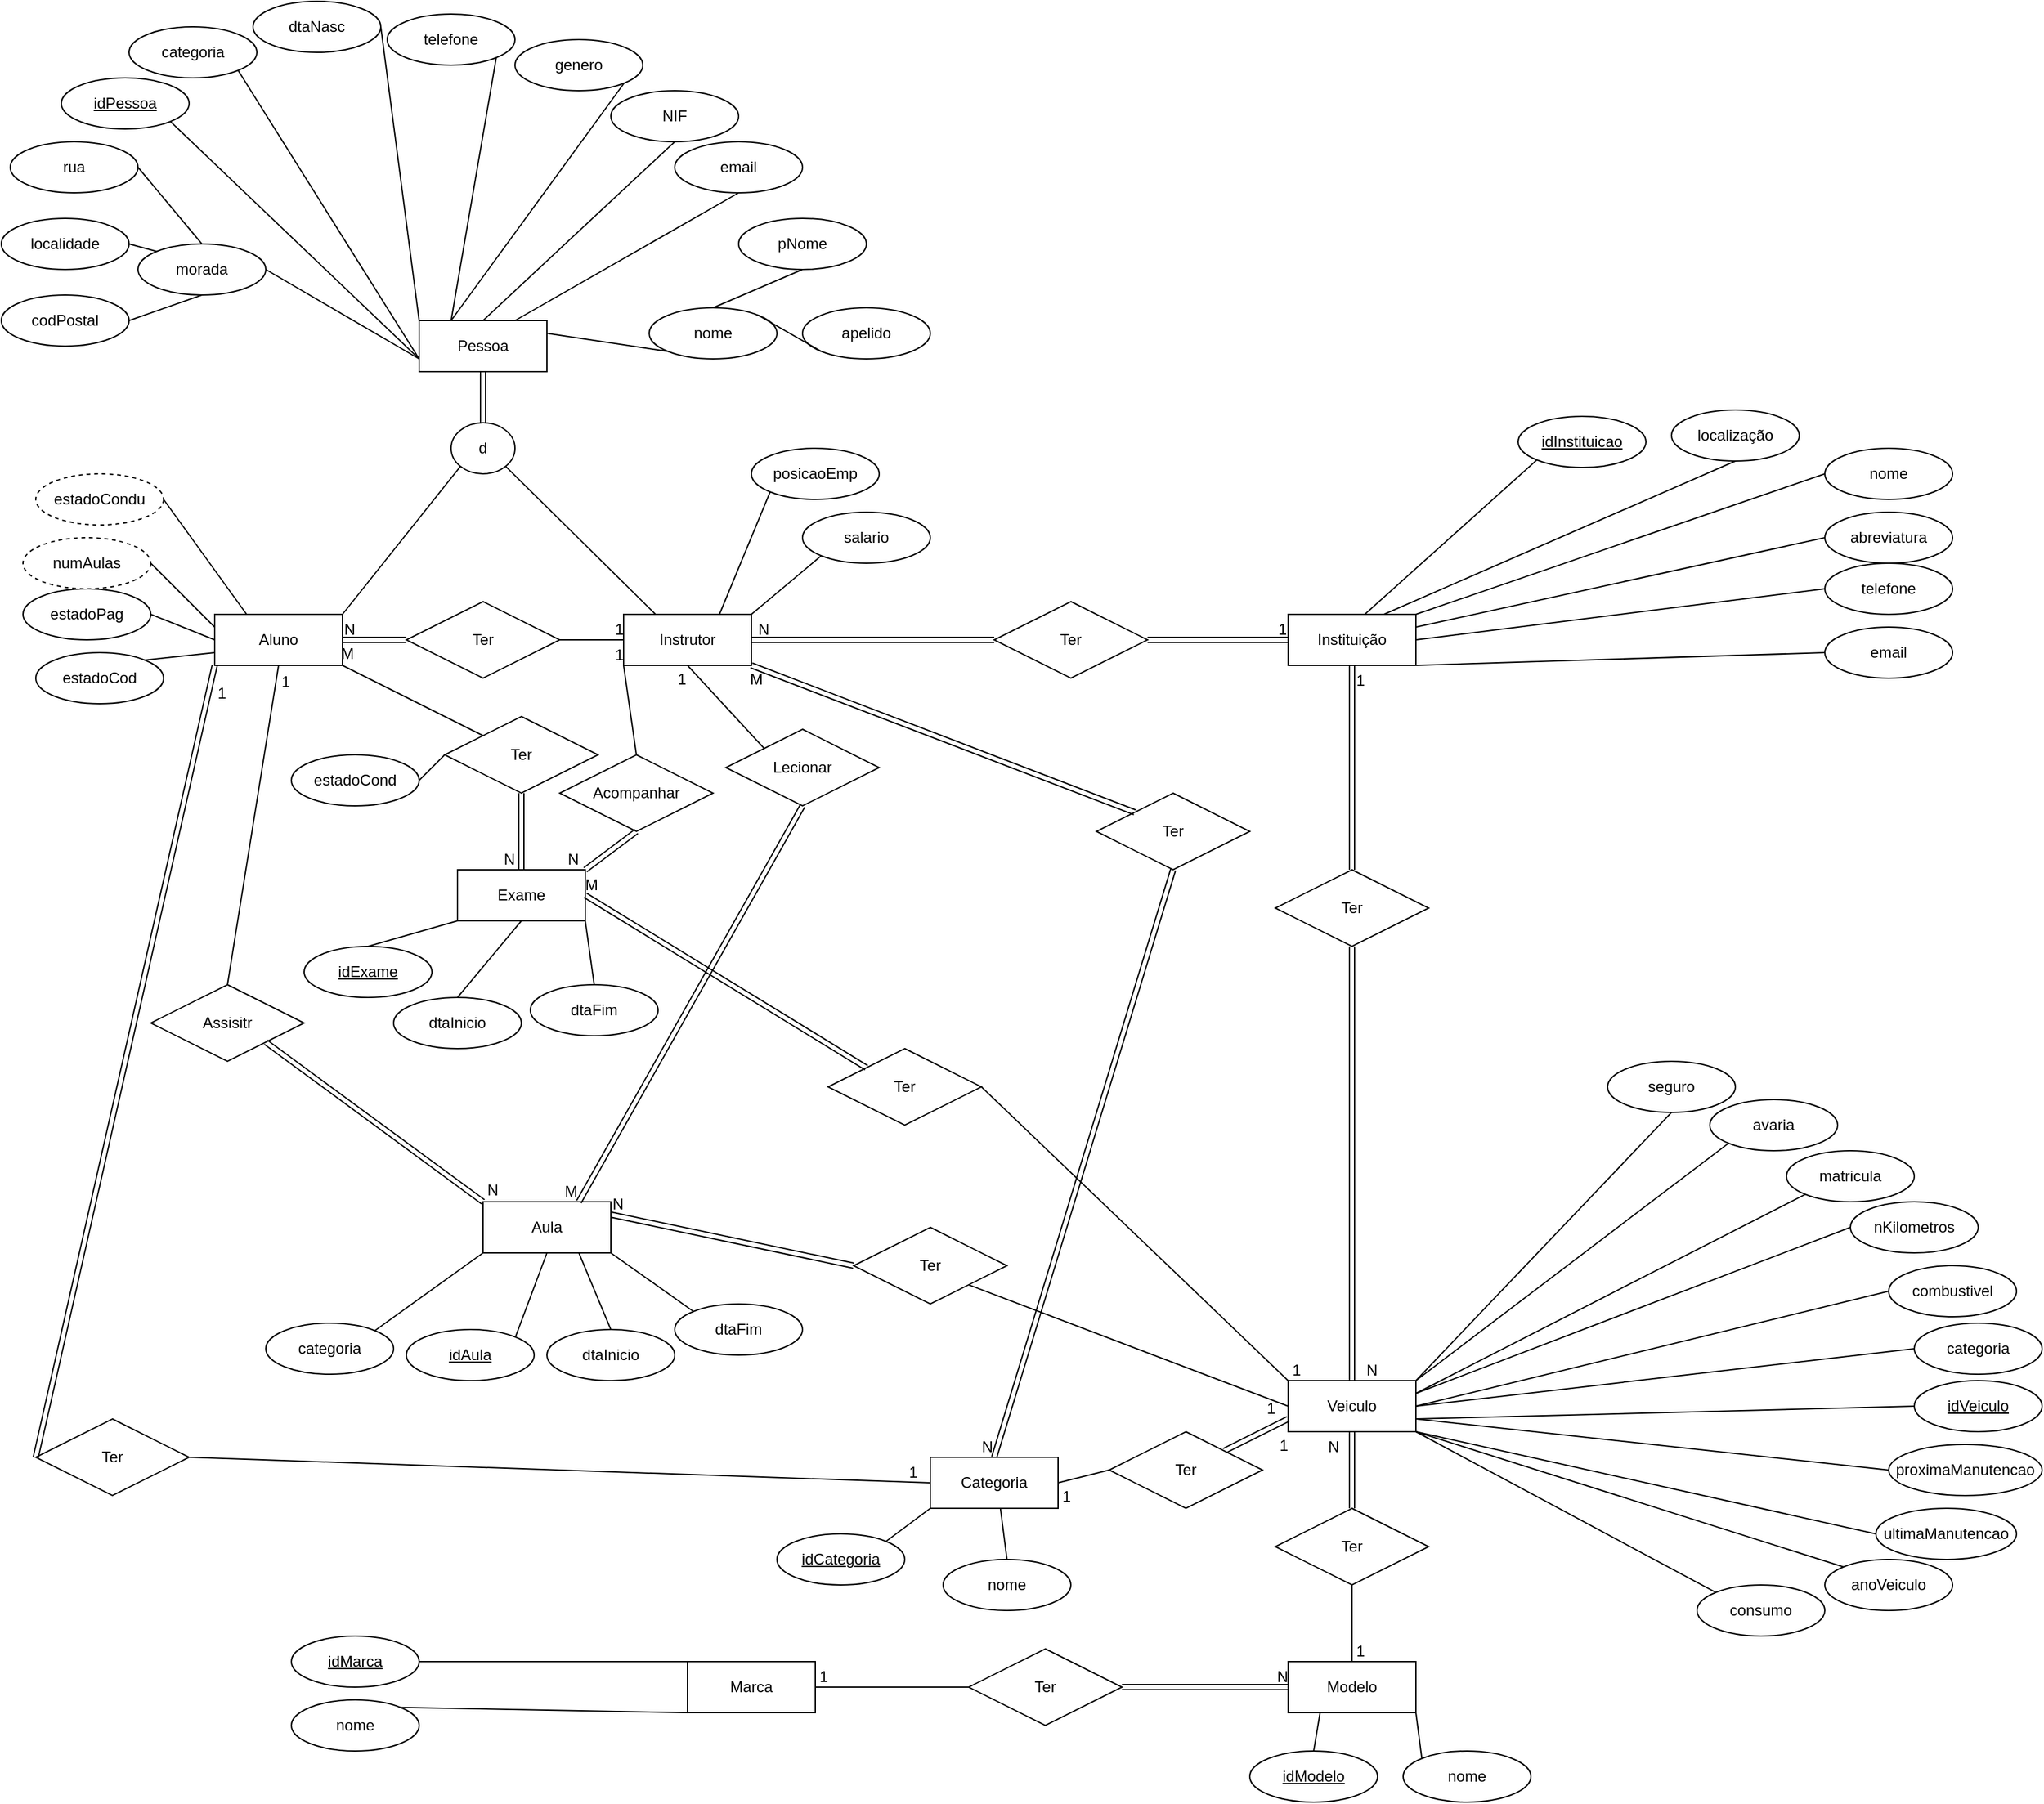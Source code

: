 <mxfile version="19.0.2" type="device"><diagram id="oG9f0wrcc2t09360XT1p" name="Page-1"><mxGraphModel dx="2540" dy="2227" grid="1" gridSize="10" guides="1" tooltips="1" connect="1" arrows="1" fold="1" page="1" pageScale="1" pageWidth="827" pageHeight="1169" math="0" shadow="0"><root><mxCell id="0"/><mxCell id="1" parent="0"/><mxCell id="OIHB3nReKGHlLbzZ26ei-52" value="Aluno" style="whiteSpace=wrap;html=1;align=center;" parent="1" vertex="1"><mxGeometry x="-660" y="-10" width="100" height="40" as="geometry"/></mxCell><mxCell id="OIHB3nReKGHlLbzZ26ei-53" value="Instrutor" style="whiteSpace=wrap;html=1;align=center;" parent="1" vertex="1"><mxGeometry x="-340" y="-10" width="100" height="40" as="geometry"/></mxCell><mxCell id="OIHB3nReKGHlLbzZ26ei-54" value="Veiculo" style="whiteSpace=wrap;html=1;align=center;" parent="1" vertex="1"><mxGeometry x="180" y="590" width="100" height="40" as="geometry"/></mxCell><mxCell id="OIHB3nReKGHlLbzZ26ei-55" value="Instituição" style="whiteSpace=wrap;html=1;align=center;" parent="1" vertex="1"><mxGeometry x="180" y="-10" width="100" height="40" as="geometry"/></mxCell><mxCell id="nVEc0YeVtmowKKztT14y-18" value="estadoCod" style="ellipse;whiteSpace=wrap;html=1;align=center;" parent="1" vertex="1"><mxGeometry x="-800" y="20" width="100" height="40" as="geometry"/></mxCell><mxCell id="nVEc0YeVtmowKKztT14y-19" value="estadoPag" style="ellipse;whiteSpace=wrap;html=1;align=center;" parent="1" vertex="1"><mxGeometry x="-810" y="-30.0" width="100" height="40" as="geometry"/></mxCell><mxCell id="nVEc0YeVtmowKKztT14y-21" value="numAulas" style="ellipse;whiteSpace=wrap;html=1;align=center;dashed=1;" parent="1" vertex="1"><mxGeometry x="-810" y="-70" width="100" height="40" as="geometry"/></mxCell><mxCell id="nVEc0YeVtmowKKztT14y-36" value="" style="endArrow=none;html=1;rounded=0;exitX=1;exitY=0.5;exitDx=0;exitDy=0;entryX=0;entryY=0.25;entryDx=0;entryDy=0;" parent="1" source="nVEc0YeVtmowKKztT14y-21" target="OIHB3nReKGHlLbzZ26ei-52" edge="1"><mxGeometry relative="1" as="geometry"><mxPoint x="-460" y="420" as="sourcePoint"/><mxPoint x="-300" y="420" as="targetPoint"/></mxGeometry></mxCell><mxCell id="nVEc0YeVtmowKKztT14y-37" value="" style="endArrow=none;html=1;rounded=0;entryX=0;entryY=0.5;entryDx=0;entryDy=0;exitX=1;exitY=0.5;exitDx=0;exitDy=0;" parent="1" source="nVEc0YeVtmowKKztT14y-19" target="OIHB3nReKGHlLbzZ26ei-52" edge="1"><mxGeometry relative="1" as="geometry"><mxPoint x="-700" y="10" as="sourcePoint"/><mxPoint x="-270" y="390" as="targetPoint"/></mxGeometry></mxCell><mxCell id="nVEc0YeVtmowKKztT14y-42" value="" style="endArrow=none;html=1;rounded=0;exitX=0;exitY=0.75;exitDx=0;exitDy=0;entryX=1;entryY=0;entryDx=0;entryDy=0;" parent="1" source="OIHB3nReKGHlLbzZ26ei-52" target="nVEc0YeVtmowKKztT14y-18" edge="1"><mxGeometry relative="1" as="geometry"><mxPoint x="-380" y="350" as="sourcePoint"/><mxPoint x="-340.0" y="380" as="targetPoint"/></mxGeometry></mxCell><mxCell id="nVEc0YeVtmowKKztT14y-79" value="salario" style="ellipse;whiteSpace=wrap;html=1;align=center;" parent="1" vertex="1"><mxGeometry x="-200" y="-90" width="100" height="40" as="geometry"/></mxCell><mxCell id="nVEc0YeVtmowKKztT14y-80" value="posicaoEmp" style="ellipse;whiteSpace=wrap;html=1;align=center;" parent="1" vertex="1"><mxGeometry x="-240" y="-140" width="100" height="40" as="geometry"/></mxCell><mxCell id="nVEc0YeVtmowKKztT14y-89" value="" style="endArrow=none;html=1;rounded=0;exitX=0.75;exitY=0;exitDx=0;exitDy=0;entryX=0;entryY=1;entryDx=0;entryDy=0;" parent="1" source="OIHB3nReKGHlLbzZ26ei-53" target="nVEc0YeVtmowKKztT14y-80" edge="1"><mxGeometry relative="1" as="geometry"><mxPoint x="-80" y="109.18" as="sourcePoint"/><mxPoint x="220" y="139.18" as="targetPoint"/></mxGeometry></mxCell><mxCell id="nVEc0YeVtmowKKztT14y-90" value="" style="endArrow=none;html=1;rounded=0;exitX=1;exitY=0;exitDx=0;exitDy=0;entryX=0;entryY=1;entryDx=0;entryDy=0;" parent="1" source="OIHB3nReKGHlLbzZ26ei-53" target="nVEc0YeVtmowKKztT14y-79" edge="1"><mxGeometry relative="1" as="geometry"><mxPoint x="-80" y="129.18" as="sourcePoint"/><mxPoint x="230" y="149.18" as="targetPoint"/></mxGeometry></mxCell><mxCell id="nVEc0YeVtmowKKztT14y-96" value="matricula" style="ellipse;whiteSpace=wrap;html=1;align=center;" parent="1" vertex="1"><mxGeometry x="570" y="410" width="100" height="40" as="geometry"/></mxCell><mxCell id="nVEc0YeVtmowKKztT14y-99" value="nKilometros" style="ellipse;whiteSpace=wrap;html=1;align=center;" parent="1" vertex="1"><mxGeometry x="620" y="450" width="100" height="40" as="geometry"/></mxCell><mxCell id="nVEc0YeVtmowKKztT14y-100" value="combustivel" style="ellipse;whiteSpace=wrap;html=1;align=center;" parent="1" vertex="1"><mxGeometry x="650" y="500" width="100" height="40" as="geometry"/></mxCell><mxCell id="nVEc0YeVtmowKKztT14y-102" value="consumo" style="ellipse;whiteSpace=wrap;html=1;align=center;" parent="1" vertex="1"><mxGeometry x="500" y="750" width="100" height="40" as="geometry"/></mxCell><mxCell id="nVEc0YeVtmowKKztT14y-103" value="anoVeiculo" style="ellipse;whiteSpace=wrap;html=1;align=center;" parent="1" vertex="1"><mxGeometry x="600" y="730" width="100" height="40" as="geometry"/></mxCell><mxCell id="nVEc0YeVtmowKKztT14y-104" value="ultimaManutencao" style="ellipse;whiteSpace=wrap;html=1;align=center;" parent="1" vertex="1"><mxGeometry x="640" y="690" width="110" height="40" as="geometry"/></mxCell><mxCell id="nVEc0YeVtmowKKztT14y-105" value="proximaManutencao" style="ellipse;whiteSpace=wrap;html=1;align=center;" parent="1" vertex="1"><mxGeometry x="650" y="640" width="120" height="40" as="geometry"/></mxCell><mxCell id="nVEc0YeVtmowKKztT14y-106" value="avaria" style="ellipse;whiteSpace=wrap;html=1;align=center;" parent="1" vertex="1"><mxGeometry x="510" y="370" width="100" height="40" as="geometry"/></mxCell><mxCell id="nVEc0YeVtmowKKztT14y-108" value="seguro" style="ellipse;whiteSpace=wrap;html=1;align=center;" parent="1" vertex="1"><mxGeometry x="430" y="340" width="100" height="40" as="geometry"/></mxCell><mxCell id="nVEc0YeVtmowKKztT14y-109" value="categoria" style="ellipse;whiteSpace=wrap;html=1;align=center;" parent="1" vertex="1"><mxGeometry x="670" y="545" width="100" height="40" as="geometry"/></mxCell><mxCell id="nVEc0YeVtmowKKztT14y-111" value="idVeiculo" style="ellipse;whiteSpace=wrap;html=1;align=center;fontStyle=4;" parent="1" vertex="1"><mxGeometry x="670" y="590" width="100" height="40" as="geometry"/></mxCell><mxCell id="nVEc0YeVtmowKKztT14y-112" value="Aula" style="whiteSpace=wrap;html=1;align=center;" parent="1" vertex="1"><mxGeometry x="-450" y="450" width="100" height="40" as="geometry"/></mxCell><mxCell id="nVEc0YeVtmowKKztT14y-123" value="categoria" style="ellipse;whiteSpace=wrap;html=1;align=center;" parent="1" vertex="1"><mxGeometry x="-620" y="545" width="100" height="40" as="geometry"/></mxCell><mxCell id="ro6aVAbCuO4wN7WTRVgj-16" value="" style="endArrow=none;html=1;rounded=0;exitX=0;exitY=1;exitDx=0;exitDy=0;entryX=1;entryY=0;entryDx=0;entryDy=0;" parent="1" source="nVEc0YeVtmowKKztT14y-112" target="nVEc0YeVtmowKKztT14y-123" edge="1"><mxGeometry relative="1" as="geometry"><mxPoint x="-435" y="240" as="sourcePoint"/><mxPoint x="-275" y="240" as="targetPoint"/></mxGeometry></mxCell><mxCell id="ro6aVAbCuO4wN7WTRVgj-23" value="Lecionar" style="shape=rhombus;perimeter=rhombusPerimeter;whiteSpace=wrap;html=1;align=center;" parent="1" vertex="1"><mxGeometry x="-260" y="80" width="120" height="60" as="geometry"/></mxCell><mxCell id="ro6aVAbCuO4wN7WTRVgj-30" value="localização" style="ellipse;whiteSpace=wrap;html=1;align=center;" parent="1" vertex="1"><mxGeometry x="480" y="-170" width="100" height="40" as="geometry"/></mxCell><mxCell id="ro6aVAbCuO4wN7WTRVgj-31" value="nome" style="ellipse;whiteSpace=wrap;html=1;align=center;" parent="1" vertex="1"><mxGeometry x="600" y="-140" width="100" height="40" as="geometry"/></mxCell><mxCell id="ro6aVAbCuO4wN7WTRVgj-32" value="abreviatura" style="ellipse;whiteSpace=wrap;html=1;align=center;" parent="1" vertex="1"><mxGeometry x="600" y="-90" width="100" height="40" as="geometry"/></mxCell><mxCell id="ro6aVAbCuO4wN7WTRVgj-33" value="telefone" style="ellipse;whiteSpace=wrap;html=1;align=center;" parent="1" vertex="1"><mxGeometry x="600" y="-50" width="100" height="40" as="geometry"/></mxCell><mxCell id="ro6aVAbCuO4wN7WTRVgj-34" value="email" style="ellipse;whiteSpace=wrap;html=1;align=center;" parent="1" vertex="1"><mxGeometry x="600" width="100" height="40" as="geometry"/></mxCell><mxCell id="ro6aVAbCuO4wN7WTRVgj-35" value="" style="endArrow=none;html=1;rounded=0;entryX=0.5;entryY=1;entryDx=0;entryDy=0;exitX=0.75;exitY=0;exitDx=0;exitDy=0;" parent="1" source="OIHB3nReKGHlLbzZ26ei-55" target="ro6aVAbCuO4wN7WTRVgj-30" edge="1"><mxGeometry relative="1" as="geometry"><mxPoint x="280" y="570" as="sourcePoint"/><mxPoint x="440" y="570" as="targetPoint"/></mxGeometry></mxCell><mxCell id="ro6aVAbCuO4wN7WTRVgj-36" value="" style="endArrow=none;html=1;rounded=0;entryX=0;entryY=0.5;entryDx=0;entryDy=0;exitX=1;exitY=0;exitDx=0;exitDy=0;" parent="1" source="OIHB3nReKGHlLbzZ26ei-55" target="ro6aVAbCuO4wN7WTRVgj-31" edge="1"><mxGeometry relative="1" as="geometry"><mxPoint x="570" y="580" as="sourcePoint"/><mxPoint x="530" y="530" as="targetPoint"/></mxGeometry></mxCell><mxCell id="ro6aVAbCuO4wN7WTRVgj-37" value="" style="endArrow=none;html=1;rounded=0;entryX=0;entryY=0.5;entryDx=0;entryDy=0;exitX=1;exitY=0.25;exitDx=0;exitDy=0;" parent="1" source="OIHB3nReKGHlLbzZ26ei-55" target="ro6aVAbCuO4wN7WTRVgj-32" edge="1"><mxGeometry relative="1" as="geometry"><mxPoint x="530" y="590" as="sourcePoint"/><mxPoint x="600" y="540" as="targetPoint"/></mxGeometry></mxCell><mxCell id="ro6aVAbCuO4wN7WTRVgj-38" value="" style="endArrow=none;html=1;rounded=0;entryX=0;entryY=0.5;entryDx=0;entryDy=0;exitX=1;exitY=0.5;exitDx=0;exitDy=0;" parent="1" source="OIHB3nReKGHlLbzZ26ei-55" target="ro6aVAbCuO4wN7WTRVgj-33" edge="1"><mxGeometry relative="1" as="geometry"><mxPoint x="530" y="600" as="sourcePoint"/><mxPoint x="600" y="590" as="targetPoint"/></mxGeometry></mxCell><mxCell id="ro6aVAbCuO4wN7WTRVgj-39" value="" style="endArrow=none;html=1;rounded=0;entryX=0;entryY=0.5;entryDx=0;entryDy=0;exitX=1;exitY=1;exitDx=0;exitDy=0;" parent="1" source="OIHB3nReKGHlLbzZ26ei-55" target="ro6aVAbCuO4wN7WTRVgj-34" edge="1"><mxGeometry relative="1" as="geometry"><mxPoint x="530" y="610" as="sourcePoint"/><mxPoint x="600" y="630" as="targetPoint"/></mxGeometry></mxCell><mxCell id="ro6aVAbCuO4wN7WTRVgj-43" value="Ter" style="shape=rhombus;perimeter=rhombusPerimeter;whiteSpace=wrap;html=1;align=center;" parent="1" vertex="1"><mxGeometry x="-50" y="-20" width="120" height="60" as="geometry"/></mxCell><mxCell id="ro6aVAbCuO4wN7WTRVgj-50" value="Ter" style="shape=rhombus;perimeter=rhombusPerimeter;whiteSpace=wrap;html=1;align=center;" parent="1" vertex="1"><mxGeometry x="170" y="190" width="120" height="60" as="geometry"/></mxCell><mxCell id="ro6aVAbCuO4wN7WTRVgj-62" value="Exame" style="whiteSpace=wrap;html=1;align=center;" parent="1" vertex="1"><mxGeometry x="-470" y="190.0" width="100" height="40" as="geometry"/></mxCell><mxCell id="ro6aVAbCuO4wN7WTRVgj-64" value="idAula" style="ellipse;whiteSpace=wrap;html=1;align=center;fontStyle=4;" parent="1" vertex="1"><mxGeometry x="-510" y="550" width="100" height="40" as="geometry"/></mxCell><mxCell id="ro6aVAbCuO4wN7WTRVgj-65" value="" style="endArrow=none;html=1;rounded=0;entryX=1;entryY=0;entryDx=0;entryDy=0;exitX=0.5;exitY=1;exitDx=0;exitDy=0;" parent="1" source="nVEc0YeVtmowKKztT14y-112" target="ro6aVAbCuO4wN7WTRVgj-64" edge="1"><mxGeometry relative="1" as="geometry"><mxPoint x="-395" y="320" as="sourcePoint"/><mxPoint x="-235" y="320" as="targetPoint"/></mxGeometry></mxCell><mxCell id="ro6aVAbCuO4wN7WTRVgj-67" value="dtaInicio" style="ellipse;whiteSpace=wrap;html=1;align=center;" parent="1" vertex="1"><mxGeometry x="-400" y="550" width="100" height="40" as="geometry"/></mxCell><mxCell id="ro6aVAbCuO4wN7WTRVgj-68" value="dtaFim" style="ellipse;whiteSpace=wrap;html=1;align=center;" parent="1" vertex="1"><mxGeometry x="-300" y="530" width="100" height="40" as="geometry"/></mxCell><mxCell id="ro6aVAbCuO4wN7WTRVgj-70" value="" style="endArrow=none;html=1;rounded=0;entryX=0.5;entryY=0;entryDx=0;entryDy=0;exitX=0.75;exitY=1;exitDx=0;exitDy=0;" parent="1" source="nVEc0YeVtmowKKztT14y-112" target="ro6aVAbCuO4wN7WTRVgj-67" edge="1"><mxGeometry relative="1" as="geometry"><mxPoint x="-405" y="380" as="sourcePoint"/><mxPoint x="-245" y="380" as="targetPoint"/></mxGeometry></mxCell><mxCell id="ro6aVAbCuO4wN7WTRVgj-71" value="" style="endArrow=none;html=1;rounded=0;entryX=0;entryY=0;entryDx=0;entryDy=0;exitX=1;exitY=1;exitDx=0;exitDy=0;" parent="1" source="nVEc0YeVtmowKKztT14y-112" target="ro6aVAbCuO4wN7WTRVgj-68" edge="1"><mxGeometry relative="1" as="geometry"><mxPoint x="-465" y="380" as="sourcePoint"/><mxPoint x="-305" y="380" as="targetPoint"/></mxGeometry></mxCell><mxCell id="ro6aVAbCuO4wN7WTRVgj-72" value="dtaInicio" style="ellipse;whiteSpace=wrap;html=1;align=center;" parent="1" vertex="1"><mxGeometry x="-520" y="290.0" width="100" height="40" as="geometry"/></mxCell><mxCell id="ro6aVAbCuO4wN7WTRVgj-73" value="dtaFim" style="ellipse;whiteSpace=wrap;html=1;align=center;" parent="1" vertex="1"><mxGeometry x="-413" y="280.0" width="100" height="40" as="geometry"/></mxCell><mxCell id="ro6aVAbCuO4wN7WTRVgj-82" value="Ter" style="shape=rhombus;perimeter=rhombusPerimeter;whiteSpace=wrap;html=1;align=center;" parent="1" vertex="1"><mxGeometry x="-480" y="70" width="120" height="60" as="geometry"/></mxCell><mxCell id="ro6aVAbCuO4wN7WTRVgj-91" value="idExame" style="ellipse;whiteSpace=wrap;html=1;align=center;fontStyle=4;" parent="1" vertex="1"><mxGeometry x="-590" y="250" width="100" height="40" as="geometry"/></mxCell><mxCell id="67WGIg1vxly1ae_sOLAU-4" value="idInstituicao" style="ellipse;whiteSpace=wrap;html=1;align=center;fontStyle=4" parent="1" vertex="1"><mxGeometry x="360" y="-165" width="100" height="40" as="geometry"/></mxCell><mxCell id="67WGIg1vxly1ae_sOLAU-5" value="" style="endArrow=none;html=1;rounded=0;entryX=0;entryY=1;entryDx=0;entryDy=0;exitX=0.6;exitY=0;exitDx=0;exitDy=0;exitPerimeter=0;" parent="1" source="OIHB3nReKGHlLbzZ26ei-55" target="67WGIg1vxly1ae_sOLAU-4" edge="1"><mxGeometry relative="1" as="geometry"><mxPoint x="305" y="690" as="sourcePoint"/><mxPoint x="530" y="590" as="targetPoint"/></mxGeometry></mxCell><mxCell id="67WGIg1vxly1ae_sOLAU-14" value="Assisitr" style="shape=rhombus;perimeter=rhombusPerimeter;whiteSpace=wrap;html=1;align=center;" parent="1" vertex="1"><mxGeometry x="-710" y="280" width="120" height="60" as="geometry"/></mxCell><mxCell id="67WGIg1vxly1ae_sOLAU-20" value="estadoCondu" style="ellipse;whiteSpace=wrap;html=1;align=center;dashed=1;" parent="1" vertex="1"><mxGeometry x="-800" y="-120" width="100" height="40" as="geometry"/></mxCell><mxCell id="67WGIg1vxly1ae_sOLAU-21" value="" style="endArrow=none;html=1;rounded=0;exitX=1;exitY=0.5;exitDx=0;exitDy=0;entryX=0.25;entryY=0;entryDx=0;entryDy=0;" parent="1" source="67WGIg1vxly1ae_sOLAU-20" target="OIHB3nReKGHlLbzZ26ei-52" edge="1"><mxGeometry relative="1" as="geometry"><mxPoint x="-714.645" y="408.358" as="sourcePoint"/><mxPoint x="-430" y="340" as="targetPoint"/></mxGeometry></mxCell><mxCell id="67WGIg1vxly1ae_sOLAU-23" value="estadoCond" style="ellipse;whiteSpace=wrap;html=1;align=center;" parent="1" vertex="1"><mxGeometry x="-600" y="100" width="100" height="40" as="geometry"/></mxCell><mxCell id="67WGIg1vxly1ae_sOLAU-24" value="Pessoa" style="whiteSpace=wrap;html=1;align=center;" parent="1" vertex="1"><mxGeometry x="-500" y="-240" width="100" height="40" as="geometry"/></mxCell><mxCell id="67WGIg1vxly1ae_sOLAU-25" value="nome" style="ellipse;whiteSpace=wrap;html=1;align=center;" parent="1" vertex="1"><mxGeometry x="-320" y="-250" width="100" height="40" as="geometry"/></mxCell><mxCell id="67WGIg1vxly1ae_sOLAU-26" value="pNome" style="ellipse;whiteSpace=wrap;html=1;align=center;" parent="1" vertex="1"><mxGeometry x="-250" y="-320" width="100" height="40" as="geometry"/></mxCell><mxCell id="67WGIg1vxly1ae_sOLAU-27" value="apelido" style="ellipse;whiteSpace=wrap;html=1;align=center;" parent="1" vertex="1"><mxGeometry x="-200" y="-250" width="100" height="40" as="geometry"/></mxCell><mxCell id="67WGIg1vxly1ae_sOLAU-28" value="email" style="ellipse;whiteSpace=wrap;html=1;align=center;" parent="1" vertex="1"><mxGeometry x="-300" y="-380" width="100" height="40" as="geometry"/></mxCell><mxCell id="67WGIg1vxly1ae_sOLAU-29" value="NIF" style="ellipse;whiteSpace=wrap;html=1;align=center;" parent="1" vertex="1"><mxGeometry x="-350" y="-420" width="100" height="40" as="geometry"/></mxCell><mxCell id="67WGIg1vxly1ae_sOLAU-30" value="genero" style="ellipse;whiteSpace=wrap;html=1;align=center;" parent="1" vertex="1"><mxGeometry x="-425" y="-460" width="100" height="40" as="geometry"/></mxCell><mxCell id="67WGIg1vxly1ae_sOLAU-31" value="telefone" style="ellipse;whiteSpace=wrap;html=1;align=center;" parent="1" vertex="1"><mxGeometry x="-525" y="-480" width="100" height="40" as="geometry"/></mxCell><mxCell id="67WGIg1vxly1ae_sOLAU-32" value="dtaNasc" style="ellipse;whiteSpace=wrap;html=1;align=center;" parent="1" vertex="1"><mxGeometry x="-630" y="-490" width="100" height="40" as="geometry"/></mxCell><mxCell id="67WGIg1vxly1ae_sOLAU-33" value="categoria" style="ellipse;whiteSpace=wrap;html=1;align=center;" parent="1" vertex="1"><mxGeometry x="-727" y="-470" width="100" height="40" as="geometry"/></mxCell><mxCell id="67WGIg1vxly1ae_sOLAU-34" value="" style="endArrow=none;html=1;rounded=0;exitX=0.5;exitY=1;exitDx=0;exitDy=0;entryX=0.75;entryY=0;entryDx=0;entryDy=0;" parent="1" source="67WGIg1vxly1ae_sOLAU-28" target="67WGIg1vxly1ae_sOLAU-24" edge="1"><mxGeometry relative="1" as="geometry"><mxPoint x="-480" y="-110" as="sourcePoint"/><mxPoint x="-320" y="-110" as="targetPoint"/></mxGeometry></mxCell><mxCell id="67WGIg1vxly1ae_sOLAU-35" value="" style="endArrow=none;html=1;rounded=0;exitX=0;exitY=1;exitDx=0;exitDy=0;entryX=1;entryY=0.25;entryDx=0;entryDy=0;" parent="1" source="67WGIg1vxly1ae_sOLAU-25" target="67WGIg1vxly1ae_sOLAU-24" edge="1"><mxGeometry relative="1" as="geometry"><mxPoint x="-480" y="-300" as="sourcePoint"/><mxPoint x="-505" y="-220" as="targetPoint"/></mxGeometry></mxCell><mxCell id="67WGIg1vxly1ae_sOLAU-36" value="" style="endArrow=none;html=1;rounded=0;exitX=0.5;exitY=1;exitDx=0;exitDy=0;entryX=0.5;entryY=0;entryDx=0;entryDy=0;" parent="1" source="67WGIg1vxly1ae_sOLAU-26" target="67WGIg1vxly1ae_sOLAU-25" edge="1"><mxGeometry relative="1" as="geometry"><mxPoint x="-410" y="-245" as="sourcePoint"/><mxPoint x="-435" y="-165" as="targetPoint"/></mxGeometry></mxCell><mxCell id="67WGIg1vxly1ae_sOLAU-37" value="" style="endArrow=none;html=1;rounded=0;exitX=0;exitY=1;exitDx=0;exitDy=0;entryX=1;entryY=0;entryDx=0;entryDy=0;" parent="1" source="67WGIg1vxly1ae_sOLAU-27" target="67WGIg1vxly1ae_sOLAU-25" edge="1"><mxGeometry relative="1" as="geometry"><mxPoint x="-400" y="-235" as="sourcePoint"/><mxPoint x="-425" y="-155" as="targetPoint"/></mxGeometry></mxCell><mxCell id="67WGIg1vxly1ae_sOLAU-38" value="" style="endArrow=none;html=1;rounded=0;exitX=0.5;exitY=1;exitDx=0;exitDy=0;entryX=0.5;entryY=0;entryDx=0;entryDy=0;" parent="1" source="67WGIg1vxly1ae_sOLAU-29" target="67WGIg1vxly1ae_sOLAU-24" edge="1"><mxGeometry relative="1" as="geometry"><mxPoint x="-450" y="-270" as="sourcePoint"/><mxPoint x="-475" y="-190" as="targetPoint"/></mxGeometry></mxCell><mxCell id="67WGIg1vxly1ae_sOLAU-39" value="" style="endArrow=none;html=1;rounded=0;exitX=1;exitY=1;exitDx=0;exitDy=0;entryX=0.25;entryY=0;entryDx=0;entryDy=0;" parent="1" source="67WGIg1vxly1ae_sOLAU-30" target="67WGIg1vxly1ae_sOLAU-24" edge="1"><mxGeometry relative="1" as="geometry"><mxPoint x="-440" y="-260" as="sourcePoint"/><mxPoint x="-590" y="-230" as="targetPoint"/></mxGeometry></mxCell><mxCell id="67WGIg1vxly1ae_sOLAU-40" value="" style="endArrow=none;html=1;rounded=0;exitX=1;exitY=1;exitDx=0;exitDy=0;entryX=0.25;entryY=0;entryDx=0;entryDy=0;" parent="1" source="67WGIg1vxly1ae_sOLAU-31" target="67WGIg1vxly1ae_sOLAU-24" edge="1"><mxGeometry relative="1" as="geometry"><mxPoint x="-430" y="-250" as="sourcePoint"/><mxPoint x="-455" y="-170" as="targetPoint"/></mxGeometry></mxCell><mxCell id="67WGIg1vxly1ae_sOLAU-41" value="" style="endArrow=none;html=1;rounded=0;exitX=0;exitY=0;exitDx=0;exitDy=0;entryX=1;entryY=0.5;entryDx=0;entryDy=0;" parent="1" source="67WGIg1vxly1ae_sOLAU-24" target="67WGIg1vxly1ae_sOLAU-32" edge="1"><mxGeometry relative="1" as="geometry"><mxPoint x="-420" y="-240" as="sourcePoint"/><mxPoint x="-445" y="-160" as="targetPoint"/></mxGeometry></mxCell><mxCell id="67WGIg1vxly1ae_sOLAU-42" value="" style="endArrow=none;html=1;rounded=0;exitX=0;exitY=0.75;exitDx=0;exitDy=0;entryX=1;entryY=1;entryDx=0;entryDy=0;" parent="1" source="67WGIg1vxly1ae_sOLAU-24" target="67WGIg1vxly1ae_sOLAU-33" edge="1"><mxGeometry relative="1" as="geometry"><mxPoint x="-410" y="-230" as="sourcePoint"/><mxPoint x="-435" y="-150" as="targetPoint"/></mxGeometry></mxCell><mxCell id="67WGIg1vxly1ae_sOLAU-45" value="d" style="ellipse;whiteSpace=wrap;html=1;align=center;" parent="1" vertex="1"><mxGeometry x="-475" y="-160" width="50" height="40" as="geometry"/></mxCell><mxCell id="67WGIg1vxly1ae_sOLAU-46" value="" style="endArrow=none;html=1;rounded=0;exitX=0;exitY=1;exitDx=0;exitDy=0;entryX=1;entryY=0;entryDx=0;entryDy=0;" parent="1" source="67WGIg1vxly1ae_sOLAU-45" target="OIHB3nReKGHlLbzZ26ei-52" edge="1"><mxGeometry relative="1" as="geometry"><mxPoint x="-550" y="-50" as="sourcePoint"/><mxPoint x="-390" y="-50" as="targetPoint"/></mxGeometry></mxCell><mxCell id="67WGIg1vxly1ae_sOLAU-48" value="" style="endArrow=none;html=1;rounded=0;exitX=1;exitY=1;exitDx=0;exitDy=0;entryX=0.25;entryY=0;entryDx=0;entryDy=0;" parent="1" source="67WGIg1vxly1ae_sOLAU-45" target="OIHB3nReKGHlLbzZ26ei-53" edge="1"><mxGeometry relative="1" as="geometry"><mxPoint x="-522.392" y="-85.633" as="sourcePoint"/><mxPoint x="-550" as="targetPoint"/></mxGeometry></mxCell><mxCell id="67WGIg1vxly1ae_sOLAU-49" value="Ter" style="shape=rhombus;perimeter=rhombusPerimeter;whiteSpace=wrap;html=1;align=center;" parent="1" vertex="1"><mxGeometry x="-510" y="-20" width="120" height="60" as="geometry"/></mxCell><mxCell id="67WGIg1vxly1ae_sOLAU-53" value="" style="endArrow=none;html=1;rounded=0;exitX=1;exitY=0.5;exitDx=0;exitDy=0;entryX=0;entryY=0.5;entryDx=0;entryDy=0;" parent="1" source="67WGIg1vxly1ae_sOLAU-49" target="OIHB3nReKGHlLbzZ26ei-53" edge="1"><mxGeometry relative="1" as="geometry"><mxPoint x="-380" y="80" as="sourcePoint"/><mxPoint x="-220" y="80" as="targetPoint"/></mxGeometry></mxCell><mxCell id="67WGIg1vxly1ae_sOLAU-54" value="1" style="resizable=0;html=1;align=right;verticalAlign=bottom;" parent="67WGIg1vxly1ae_sOLAU-53" connectable="0" vertex="1"><mxGeometry x="1" relative="1" as="geometry"/></mxCell><mxCell id="67WGIg1vxly1ae_sOLAU-55" value="" style="shape=link;html=1;rounded=0;entryX=1;entryY=0.5;entryDx=0;entryDy=0;exitX=0;exitY=0.5;exitDx=0;exitDy=0;" parent="1" source="67WGIg1vxly1ae_sOLAU-49" target="OIHB3nReKGHlLbzZ26ei-52" edge="1"><mxGeometry relative="1" as="geometry"><mxPoint x="-510" y="60" as="sourcePoint"/><mxPoint x="-350" y="60" as="targetPoint"/></mxGeometry></mxCell><mxCell id="67WGIg1vxly1ae_sOLAU-56" value="N" style="resizable=0;html=1;align=right;verticalAlign=bottom;" parent="67WGIg1vxly1ae_sOLAU-55" connectable="0" vertex="1"><mxGeometry x="1" relative="1" as="geometry"><mxPoint x="10" as="offset"/></mxGeometry></mxCell><mxCell id="67WGIg1vxly1ae_sOLAU-57" value="Marca" style="whiteSpace=wrap;html=1;align=center;" parent="1" vertex="1"><mxGeometry x="-290" y="810" width="100" height="40" as="geometry"/></mxCell><mxCell id="67WGIg1vxly1ae_sOLAU-58" value="idMarca" style="ellipse;whiteSpace=wrap;html=1;align=center;fontStyle=4" parent="1" vertex="1"><mxGeometry x="-600" y="790" width="100" height="40" as="geometry"/></mxCell><mxCell id="67WGIg1vxly1ae_sOLAU-59" value="nome" style="ellipse;whiteSpace=wrap;html=1;align=center;" parent="1" vertex="1"><mxGeometry x="-600" y="840" width="100" height="40" as="geometry"/></mxCell><mxCell id="67WGIg1vxly1ae_sOLAU-62" value="" style="endArrow=none;html=1;rounded=0;exitX=1;exitY=0.5;exitDx=0;exitDy=0;entryX=0;entryY=0;entryDx=0;entryDy=0;" parent="1" source="67WGIg1vxly1ae_sOLAU-58" target="67WGIg1vxly1ae_sOLAU-57" edge="1"><mxGeometry relative="1" as="geometry"><mxPoint x="258.5" y="820" as="sourcePoint"/><mxPoint x="418.5" y="820" as="targetPoint"/></mxGeometry></mxCell><mxCell id="67WGIg1vxly1ae_sOLAU-63" value="" style="endArrow=none;html=1;rounded=0;exitX=1;exitY=0;exitDx=0;exitDy=0;entryX=0;entryY=1;entryDx=0;entryDy=0;" parent="1" source="67WGIg1vxly1ae_sOLAU-59" target="67WGIg1vxly1ae_sOLAU-57" edge="1"><mxGeometry relative="1" as="geometry"><mxPoint x="348.5" y="830" as="sourcePoint"/><mxPoint x="508.5" y="830" as="targetPoint"/></mxGeometry></mxCell><mxCell id="67WGIg1vxly1ae_sOLAU-65" value="Ter" style="shape=rhombus;perimeter=rhombusPerimeter;whiteSpace=wrap;html=1;align=center;" parent="1" vertex="1"><mxGeometry x="170" y="690" width="120" height="60" as="geometry"/></mxCell><mxCell id="67WGIg1vxly1ae_sOLAU-69" value="" style="endArrow=none;html=1;rounded=0;exitX=0.5;exitY=1;exitDx=0;exitDy=0;entryX=0.5;entryY=0;entryDx=0;entryDy=0;" parent="1" source="67WGIg1vxly1ae_sOLAU-65" target="rprhJemzZ-AXJaXz9siv-1" edge="1"><mxGeometry relative="1" as="geometry"><mxPoint x="313.5" y="910" as="sourcePoint"/><mxPoint x="473.5" y="910" as="targetPoint"/></mxGeometry></mxCell><mxCell id="67WGIg1vxly1ae_sOLAU-70" value="1" style="resizable=0;html=1;align=right;verticalAlign=bottom;" parent="67WGIg1vxly1ae_sOLAU-69" connectable="0" vertex="1"><mxGeometry x="1" relative="1" as="geometry"><mxPoint x="10" as="offset"/></mxGeometry></mxCell><mxCell id="lmBRc2Ij3XzO0STrbt3e-1" value="" style="endArrow=none;html=1;rounded=0;entryX=0.5;entryY=1;entryDx=0;entryDy=0;exitX=0.5;exitY=0;exitDx=0;exitDy=0;" parent="1" source="67WGIg1vxly1ae_sOLAU-14" target="OIHB3nReKGHlLbzZ26ei-52" edge="1"><mxGeometry relative="1" as="geometry"><mxPoint x="-630" y="180" as="sourcePoint"/><mxPoint x="-690" y="160" as="targetPoint"/></mxGeometry></mxCell><mxCell id="lmBRc2Ij3XzO0STrbt3e-2" value="1" style="resizable=0;html=1;align=right;verticalAlign=bottom;" parent="lmBRc2Ij3XzO0STrbt3e-1" connectable="0" vertex="1"><mxGeometry x="1" relative="1" as="geometry"><mxPoint x="10" y="21" as="offset"/></mxGeometry></mxCell><mxCell id="lmBRc2Ij3XzO0STrbt3e-3" value="" style="endArrow=none;html=1;rounded=0;entryX=0.5;entryY=1;entryDx=0;entryDy=0;exitX=0;exitY=0;exitDx=0;exitDy=0;" parent="1" source="ro6aVAbCuO4wN7WTRVgj-23" target="OIHB3nReKGHlLbzZ26ei-53" edge="1"><mxGeometry relative="1" as="geometry"><mxPoint x="-290" y="90" as="sourcePoint"/><mxPoint x="-30" y="120" as="targetPoint"/></mxGeometry></mxCell><mxCell id="lmBRc2Ij3XzO0STrbt3e-4" value="1" style="resizable=0;html=1;align=right;verticalAlign=bottom;" parent="lmBRc2Ij3XzO0STrbt3e-3" connectable="0" vertex="1"><mxGeometry x="1" relative="1" as="geometry"><mxPoint y="20" as="offset"/></mxGeometry></mxCell><mxCell id="lmBRc2Ij3XzO0STrbt3e-5" value="" style="shape=link;html=1;rounded=0;entryX=0;entryY=0;entryDx=0;entryDy=0;exitX=1;exitY=1;exitDx=0;exitDy=0;" parent="1" source="67WGIg1vxly1ae_sOLAU-14" target="nVEc0YeVtmowKKztT14y-112" edge="1"><mxGeometry relative="1" as="geometry"><mxPoint x="-530" y="310" as="sourcePoint"/><mxPoint x="-370" y="310" as="targetPoint"/></mxGeometry></mxCell><mxCell id="lmBRc2Ij3XzO0STrbt3e-6" value="N" style="resizable=0;html=1;align=right;verticalAlign=bottom;" parent="lmBRc2Ij3XzO0STrbt3e-5" connectable="0" vertex="1"><mxGeometry x="1" relative="1" as="geometry"><mxPoint x="13" as="offset"/></mxGeometry></mxCell><mxCell id="lmBRc2Ij3XzO0STrbt3e-7" value="" style="shape=link;html=1;rounded=0;entryX=0.75;entryY=0;entryDx=0;entryDy=0;exitX=0.5;exitY=1;exitDx=0;exitDy=0;" parent="1" source="ro6aVAbCuO4wN7WTRVgj-23" target="nVEc0YeVtmowKKztT14y-112" edge="1"><mxGeometry relative="1" as="geometry"><mxPoint x="-70" y="250" as="sourcePoint"/><mxPoint x="90" y="250" as="targetPoint"/></mxGeometry></mxCell><mxCell id="lmBRc2Ij3XzO0STrbt3e-8" value="M" style="resizable=0;html=1;align=right;verticalAlign=bottom;" parent="lmBRc2Ij3XzO0STrbt3e-7" connectable="0" vertex="1"><mxGeometry x="1" relative="1" as="geometry"/></mxCell><mxCell id="lmBRc2Ij3XzO0STrbt3e-13" value="" style="endArrow=none;html=1;rounded=0;exitX=1;exitY=0.5;exitDx=0;exitDy=0;entryX=0;entryY=0.5;entryDx=0;entryDy=0;" parent="1" source="67WGIg1vxly1ae_sOLAU-23" target="ro6aVAbCuO4wN7WTRVgj-82" edge="1"><mxGeometry relative="1" as="geometry"><mxPoint x="-510" y="300" as="sourcePoint"/><mxPoint x="-350" y="300" as="targetPoint"/></mxGeometry></mxCell><mxCell id="lmBRc2Ij3XzO0STrbt3e-14" value="" style="shape=link;html=1;rounded=0;entryX=0.5;entryY=0;entryDx=0;entryDy=0;exitX=0.5;exitY=1;exitDx=0;exitDy=0;" parent="1" source="ro6aVAbCuO4wN7WTRVgj-82" target="ro6aVAbCuO4wN7WTRVgj-62" edge="1"><mxGeometry relative="1" as="geometry"><mxPoint x="-310" y="360" as="sourcePoint"/><mxPoint x="-150" y="360" as="targetPoint"/></mxGeometry></mxCell><mxCell id="lmBRc2Ij3XzO0STrbt3e-15" value="N" style="resizable=0;html=1;align=right;verticalAlign=bottom;" parent="lmBRc2Ij3XzO0STrbt3e-14" connectable="0" vertex="1"><mxGeometry x="1" relative="1" as="geometry"><mxPoint x="-5" as="offset"/></mxGeometry></mxCell><mxCell id="lmBRc2Ij3XzO0STrbt3e-16" value="" style="endArrow=none;html=1;rounded=0;exitX=1;exitY=1;exitDx=0;exitDy=0;entryX=0.5;entryY=0;entryDx=0;entryDy=0;" parent="1" source="ro6aVAbCuO4wN7WTRVgj-62" target="ro6aVAbCuO4wN7WTRVgj-73" edge="1"><mxGeometry relative="1" as="geometry"><mxPoint x="-380" y="480" as="sourcePoint"/><mxPoint x="-220" y="480" as="targetPoint"/></mxGeometry></mxCell><mxCell id="lmBRc2Ij3XzO0STrbt3e-17" value="" style="endArrow=none;html=1;rounded=0;exitX=0.5;exitY=1;exitDx=0;exitDy=0;entryX=0.5;entryY=0;entryDx=0;entryDy=0;" parent="1" source="ro6aVAbCuO4wN7WTRVgj-62" target="ro6aVAbCuO4wN7WTRVgj-72" edge="1"><mxGeometry relative="1" as="geometry"><mxPoint x="-540" y="410" as="sourcePoint"/><mxPoint x="-380" y="410" as="targetPoint"/></mxGeometry></mxCell><mxCell id="lmBRc2Ij3XzO0STrbt3e-18" value="" style="endArrow=none;html=1;rounded=0;exitX=0;exitY=1;exitDx=0;exitDy=0;entryX=0.5;entryY=0;entryDx=0;entryDy=0;" parent="1" source="ro6aVAbCuO4wN7WTRVgj-62" target="ro6aVAbCuO4wN7WTRVgj-91" edge="1"><mxGeometry relative="1" as="geometry"><mxPoint x="-540" y="400" as="sourcePoint"/><mxPoint x="-380" y="400" as="targetPoint"/></mxGeometry></mxCell><mxCell id="lmBRc2Ij3XzO0STrbt3e-23" value="" style="endArrow=none;html=1;rounded=0;entryX=1;entryY=1;entryDx=0;entryDy=0;exitX=0;exitY=0;exitDx=0;exitDy=0;" parent="1" source="ro6aVAbCuO4wN7WTRVgj-82" target="OIHB3nReKGHlLbzZ26ei-52" edge="1"><mxGeometry relative="1" as="geometry"><mxPoint x="-600" y="80" as="sourcePoint"/><mxPoint x="-440" y="80" as="targetPoint"/></mxGeometry></mxCell><mxCell id="lmBRc2Ij3XzO0STrbt3e-24" value="M" style="resizable=0;html=1;align=right;verticalAlign=bottom;" parent="lmBRc2Ij3XzO0STrbt3e-23" connectable="0" vertex="1"><mxGeometry x="1" relative="1" as="geometry"><mxPoint x="10" as="offset"/></mxGeometry></mxCell><mxCell id="lmBRc2Ij3XzO0STrbt3e-25" value="" style="endArrow=none;html=1;rounded=0;entryX=0;entryY=1;entryDx=0;entryDy=0;exitX=0.5;exitY=0;exitDx=0;exitDy=0;" parent="1" source="LPGG7BJg6VpL_hb8ZNaD-1" target="OIHB3nReKGHlLbzZ26ei-53" edge="1"><mxGeometry relative="1" as="geometry"><mxPoint x="-310" y="90" as="sourcePoint"/><mxPoint x="-340" y="130" as="targetPoint"/></mxGeometry></mxCell><mxCell id="lmBRc2Ij3XzO0STrbt3e-26" value="1" style="resizable=0;html=1;align=right;verticalAlign=bottom;" parent="lmBRc2Ij3XzO0STrbt3e-25" connectable="0" vertex="1"><mxGeometry x="1" relative="1" as="geometry"/></mxCell><mxCell id="lmBRc2Ij3XzO0STrbt3e-27" value="" style="shape=link;html=1;rounded=0;entryX=1;entryY=0.5;entryDx=0;entryDy=0;exitX=0;exitY=0.5;exitDx=0;exitDy=0;" parent="1" source="ro6aVAbCuO4wN7WTRVgj-43" target="OIHB3nReKGHlLbzZ26ei-53" edge="1"><mxGeometry relative="1" as="geometry"><mxPoint x="-90" y="170" as="sourcePoint"/><mxPoint x="70" y="170" as="targetPoint"/></mxGeometry></mxCell><mxCell id="lmBRc2Ij3XzO0STrbt3e-28" value="N" style="resizable=0;html=1;align=right;verticalAlign=bottom;" parent="lmBRc2Ij3XzO0STrbt3e-27" connectable="0" vertex="1"><mxGeometry x="1" relative="1" as="geometry"><mxPoint x="14" as="offset"/></mxGeometry></mxCell><mxCell id="lmBRc2Ij3XzO0STrbt3e-29" value="" style="shape=link;html=1;rounded=0;exitX=1;exitY=0.5;exitDx=0;exitDy=0;entryX=0;entryY=0.5;entryDx=0;entryDy=0;" parent="1" source="ro6aVAbCuO4wN7WTRVgj-43" target="OIHB3nReKGHlLbzZ26ei-55" edge="1"><mxGeometry relative="1" as="geometry"><mxPoint x="30" y="60" as="sourcePoint"/><mxPoint x="190" y="60" as="targetPoint"/></mxGeometry></mxCell><mxCell id="lmBRc2Ij3XzO0STrbt3e-30" value="1" style="resizable=0;html=1;align=right;verticalAlign=bottom;" parent="lmBRc2Ij3XzO0STrbt3e-29" connectable="0" vertex="1"><mxGeometry x="1" relative="1" as="geometry"><mxPoint x="-1" as="offset"/></mxGeometry></mxCell><mxCell id="lmBRc2Ij3XzO0STrbt3e-31" value="" style="shape=link;html=1;rounded=0;entryX=0.5;entryY=1;entryDx=0;entryDy=0;exitX=0.5;exitY=0;exitDx=0;exitDy=0;" parent="1" source="ro6aVAbCuO4wN7WTRVgj-50" target="OIHB3nReKGHlLbzZ26ei-55" edge="1"><mxGeometry relative="1" as="geometry"><mxPoint x="50" y="150" as="sourcePoint"/><mxPoint x="210" y="150" as="targetPoint"/></mxGeometry></mxCell><mxCell id="lmBRc2Ij3XzO0STrbt3e-32" value="1" style="resizable=0;html=1;align=right;verticalAlign=bottom;" parent="lmBRc2Ij3XzO0STrbt3e-31" connectable="0" vertex="1"><mxGeometry x="1" relative="1" as="geometry"><mxPoint x="10" y="20" as="offset"/></mxGeometry></mxCell><mxCell id="lmBRc2Ij3XzO0STrbt3e-33" value="" style="shape=link;html=1;rounded=0;entryX=0.5;entryY=0;entryDx=0;entryDy=0;exitX=0.5;exitY=1;exitDx=0;exitDy=0;" parent="1" source="ro6aVAbCuO4wN7WTRVgj-50" target="OIHB3nReKGHlLbzZ26ei-54" edge="1"><mxGeometry relative="1" as="geometry"><mxPoint x="180" y="360" as="sourcePoint"/><mxPoint x="340" y="360" as="targetPoint"/></mxGeometry></mxCell><mxCell id="lmBRc2Ij3XzO0STrbt3e-34" value="N" style="resizable=0;html=1;align=right;verticalAlign=bottom;" parent="lmBRc2Ij3XzO0STrbt3e-33" connectable="0" vertex="1"><mxGeometry x="1" relative="1" as="geometry"><mxPoint x="20" as="offset"/></mxGeometry></mxCell><mxCell id="lmBRc2Ij3XzO0STrbt3e-36" value="" style="endArrow=none;html=1;rounded=0;exitX=1;exitY=0;exitDx=0;exitDy=0;entryX=0.5;entryY=1;entryDx=0;entryDy=0;" parent="1" source="OIHB3nReKGHlLbzZ26ei-54" target="nVEc0YeVtmowKKztT14y-108" edge="1"><mxGeometry relative="1" as="geometry"><mxPoint x="250" y="660" as="sourcePoint"/><mxPoint x="410" y="660" as="targetPoint"/></mxGeometry></mxCell><mxCell id="lmBRc2Ij3XzO0STrbt3e-37" value="" style="endArrow=none;html=1;rounded=0;entryX=0;entryY=1;entryDx=0;entryDy=0;exitX=1;exitY=0;exitDx=0;exitDy=0;" parent="1" source="OIHB3nReKGHlLbzZ26ei-54" target="nVEc0YeVtmowKKztT14y-106" edge="1"><mxGeometry relative="1" as="geometry"><mxPoint x="260" y="560" as="sourcePoint"/><mxPoint x="560" y="590" as="targetPoint"/></mxGeometry></mxCell><mxCell id="lmBRc2Ij3XzO0STrbt3e-38" value="" style="endArrow=none;html=1;rounded=0;exitX=1;exitY=0.25;exitDx=0;exitDy=0;entryX=0;entryY=1;entryDx=0;entryDy=0;" parent="1" source="OIHB3nReKGHlLbzZ26ei-54" target="nVEc0YeVtmowKKztT14y-96" edge="1"><mxGeometry relative="1" as="geometry"><mxPoint x="400" y="600" as="sourcePoint"/><mxPoint x="560" y="600" as="targetPoint"/></mxGeometry></mxCell><mxCell id="lmBRc2Ij3XzO0STrbt3e-39" value="" style="endArrow=none;html=1;rounded=0;exitX=1;exitY=0.25;exitDx=0;exitDy=0;entryX=0;entryY=0.5;entryDx=0;entryDy=0;" parent="1" source="OIHB3nReKGHlLbzZ26ei-54" target="nVEc0YeVtmowKKztT14y-99" edge="1"><mxGeometry relative="1" as="geometry"><mxPoint x="400" y="630" as="sourcePoint"/><mxPoint x="560" y="630" as="targetPoint"/></mxGeometry></mxCell><mxCell id="lmBRc2Ij3XzO0STrbt3e-40" value="" style="endArrow=none;html=1;rounded=0;entryX=0;entryY=0.5;entryDx=0;entryDy=0;exitX=1;exitY=0.5;exitDx=0;exitDy=0;" parent="1" source="OIHB3nReKGHlLbzZ26ei-54" target="nVEc0YeVtmowKKztT14y-100" edge="1"><mxGeometry relative="1" as="geometry"><mxPoint x="260" y="670" as="sourcePoint"/><mxPoint x="470" y="650" as="targetPoint"/></mxGeometry></mxCell><mxCell id="lmBRc2Ij3XzO0STrbt3e-41" value="" style="endArrow=none;html=1;rounded=0;exitX=1;exitY=0.5;exitDx=0;exitDy=0;entryX=0;entryY=0.5;entryDx=0;entryDy=0;" parent="1" source="OIHB3nReKGHlLbzZ26ei-54" target="nVEc0YeVtmowKKztT14y-109" edge="1"><mxGeometry relative="1" as="geometry"><mxPoint x="320" y="690" as="sourcePoint"/><mxPoint x="480" y="690" as="targetPoint"/></mxGeometry></mxCell><mxCell id="lmBRc2Ij3XzO0STrbt3e-42" value="" style="endArrow=none;html=1;rounded=0;entryX=0;entryY=0.5;entryDx=0;entryDy=0;exitX=1;exitY=0.75;exitDx=0;exitDy=0;" parent="1" source="OIHB3nReKGHlLbzZ26ei-54" target="nVEc0YeVtmowKKztT14y-111" edge="1"><mxGeometry relative="1" as="geometry"><mxPoint x="370" y="680" as="sourcePoint"/><mxPoint x="530" y="680" as="targetPoint"/></mxGeometry></mxCell><mxCell id="lmBRc2Ij3XzO0STrbt3e-43" value="" style="endArrow=none;html=1;rounded=0;entryX=0;entryY=0.5;entryDx=0;entryDy=0;exitX=1;exitY=0.75;exitDx=0;exitDy=0;" parent="1" source="OIHB3nReKGHlLbzZ26ei-54" target="nVEc0YeVtmowKKztT14y-105" edge="1"><mxGeometry relative="1" as="geometry"><mxPoint x="390" y="670" as="sourcePoint"/><mxPoint x="550" y="670" as="targetPoint"/></mxGeometry></mxCell><mxCell id="lmBRc2Ij3XzO0STrbt3e-44" value="" style="endArrow=none;html=1;rounded=0;entryX=0;entryY=0.5;entryDx=0;entryDy=0;exitX=1;exitY=1;exitDx=0;exitDy=0;" parent="1" source="OIHB3nReKGHlLbzZ26ei-54" target="nVEc0YeVtmowKKztT14y-104" edge="1"><mxGeometry relative="1" as="geometry"><mxPoint x="280" y="700" as="sourcePoint"/><mxPoint x="440" y="700" as="targetPoint"/></mxGeometry></mxCell><mxCell id="lmBRc2Ij3XzO0STrbt3e-45" value="" style="endArrow=none;html=1;rounded=0;entryX=0;entryY=0;entryDx=0;entryDy=0;exitX=1;exitY=1;exitDx=0;exitDy=0;" parent="1" source="OIHB3nReKGHlLbzZ26ei-54" target="nVEc0YeVtmowKKztT14y-103" edge="1"><mxGeometry relative="1" as="geometry"><mxPoint x="250" y="700" as="sourcePoint"/><mxPoint x="410" y="700" as="targetPoint"/></mxGeometry></mxCell><mxCell id="lmBRc2Ij3XzO0STrbt3e-46" value="" style="endArrow=none;html=1;rounded=0;entryX=0;entryY=0;entryDx=0;entryDy=0;exitX=1;exitY=1;exitDx=0;exitDy=0;" parent="1" source="OIHB3nReKGHlLbzZ26ei-54" target="nVEc0YeVtmowKKztT14y-102" edge="1"><mxGeometry relative="1" as="geometry"><mxPoint x="230" y="710" as="sourcePoint"/><mxPoint x="390" y="710" as="targetPoint"/></mxGeometry></mxCell><mxCell id="lmBRc2Ij3XzO0STrbt3e-47" value="" style="shape=link;html=1;rounded=0;entryX=0.5;entryY=1;entryDx=0;entryDy=0;exitX=0.5;exitY=0;exitDx=0;exitDy=0;" parent="1" source="67WGIg1vxly1ae_sOLAU-65" target="OIHB3nReKGHlLbzZ26ei-54" edge="1"><mxGeometry relative="1" as="geometry"><mxPoint x="50" y="630" as="sourcePoint"/><mxPoint x="90" y="670" as="targetPoint"/></mxGeometry></mxCell><mxCell id="lmBRc2Ij3XzO0STrbt3e-48" value="N" style="resizable=0;html=1;align=right;verticalAlign=bottom;" parent="lmBRc2Ij3XzO0STrbt3e-47" connectable="0" vertex="1"><mxGeometry x="1" relative="1" as="geometry"><mxPoint x="-10" y="20" as="offset"/></mxGeometry></mxCell><mxCell id="rprhJemzZ-AXJaXz9siv-1" value="Modelo" style="whiteSpace=wrap;html=1;align=center;" parent="1" vertex="1"><mxGeometry x="180" y="810" width="100" height="40" as="geometry"/></mxCell><mxCell id="rprhJemzZ-AXJaXz9siv-2" value="" style="shape=link;html=1;rounded=0;exitX=0.5;exitY=0;exitDx=0;exitDy=0;entryX=0.5;entryY=1;entryDx=0;entryDy=0;" parent="1" source="67WGIg1vxly1ae_sOLAU-45" target="67WGIg1vxly1ae_sOLAU-24" edge="1"><mxGeometry relative="1" as="geometry"><mxPoint x="-410" y="-170" as="sourcePoint"/><mxPoint x="-250" y="-170" as="targetPoint"/></mxGeometry></mxCell><mxCell id="rprhJemzZ-AXJaXz9siv-4" value="Ter" style="shape=rhombus;perimeter=rhombusPerimeter;whiteSpace=wrap;html=1;align=center;" parent="1" vertex="1"><mxGeometry x="-70" y="800" width="120" height="60" as="geometry"/></mxCell><mxCell id="rprhJemzZ-AXJaXz9siv-10" value="" style="endArrow=none;html=1;rounded=0;entryX=1;entryY=0.5;entryDx=0;entryDy=0;exitX=0;exitY=0.5;exitDx=0;exitDy=0;" parent="1" source="rprhJemzZ-AXJaXz9siv-4" target="67WGIg1vxly1ae_sOLAU-57" edge="1"><mxGeometry relative="1" as="geometry"><mxPoint x="-380" y="880" as="sourcePoint"/><mxPoint x="-220" y="880" as="targetPoint"/></mxGeometry></mxCell><mxCell id="rprhJemzZ-AXJaXz9siv-11" value="1" style="resizable=0;html=1;align=right;verticalAlign=bottom;" parent="rprhJemzZ-AXJaXz9siv-10" connectable="0" vertex="1"><mxGeometry x="1" relative="1" as="geometry"><mxPoint x="10" as="offset"/></mxGeometry></mxCell><mxCell id="rprhJemzZ-AXJaXz9siv-12" value="" style="shape=link;html=1;rounded=0;entryX=0;entryY=0.5;entryDx=0;entryDy=0;exitX=1;exitY=0.5;exitDx=0;exitDy=0;" parent="1" source="rprhJemzZ-AXJaXz9siv-4" target="rprhJemzZ-AXJaXz9siv-1" edge="1"><mxGeometry relative="1" as="geometry"><mxPoint x="-120" y="890" as="sourcePoint"/><mxPoint x="40" y="890" as="targetPoint"/></mxGeometry></mxCell><mxCell id="rprhJemzZ-AXJaXz9siv-13" value="N" style="resizable=0;html=1;align=right;verticalAlign=bottom;" parent="rprhJemzZ-AXJaXz9siv-12" connectable="0" vertex="1"><mxGeometry x="1" relative="1" as="geometry"/></mxCell><mxCell id="rprhJemzZ-AXJaXz9siv-14" value="idModelo" style="ellipse;whiteSpace=wrap;html=1;align=center;fontStyle=4" parent="1" vertex="1"><mxGeometry x="150" y="880" width="100" height="40" as="geometry"/></mxCell><mxCell id="rprhJemzZ-AXJaXz9siv-15" value="nome" style="ellipse;whiteSpace=wrap;html=1;align=center;" parent="1" vertex="1"><mxGeometry x="270" y="880" width="100" height="40" as="geometry"/></mxCell><mxCell id="rprhJemzZ-AXJaXz9siv-16" value="" style="endArrow=none;html=1;rounded=0;entryX=0.25;entryY=1;entryDx=0;entryDy=0;exitX=0.5;exitY=0;exitDx=0;exitDy=0;" parent="1" source="rprhJemzZ-AXJaXz9siv-14" target="rprhJemzZ-AXJaXz9siv-1" edge="1"><mxGeometry relative="1" as="geometry"><mxPoint y="910" as="sourcePoint"/><mxPoint x="160" y="910" as="targetPoint"/></mxGeometry></mxCell><mxCell id="rprhJemzZ-AXJaXz9siv-17" value="" style="endArrow=none;html=1;rounded=0;exitX=1;exitY=1;exitDx=0;exitDy=0;entryX=0;entryY=0;entryDx=0;entryDy=0;" parent="1" source="rprhJemzZ-AXJaXz9siv-1" target="rprhJemzZ-AXJaXz9siv-15" edge="1"><mxGeometry relative="1" as="geometry"><mxPoint x="170" y="950" as="sourcePoint"/><mxPoint x="330" y="950" as="targetPoint"/></mxGeometry></mxCell><mxCell id="rprhJemzZ-AXJaXz9siv-18" value="idPessoa" style="ellipse;whiteSpace=wrap;html=1;align=center;fontStyle=4" parent="1" vertex="1"><mxGeometry x="-780" y="-430" width="100" height="40" as="geometry"/></mxCell><mxCell id="rprhJemzZ-AXJaXz9siv-19" value="" style="endArrow=none;html=1;rounded=0;exitX=1;exitY=1;exitDx=0;exitDy=0;entryX=0;entryY=0.75;entryDx=0;entryDy=0;" parent="1" source="rprhJemzZ-AXJaXz9siv-18" target="67WGIg1vxly1ae_sOLAU-24" edge="1"><mxGeometry relative="1" as="geometry"><mxPoint x="-690" y="-270" as="sourcePoint"/><mxPoint x="-530" y="-270" as="targetPoint"/></mxGeometry></mxCell><mxCell id="-NLkPvtR_CDVDqF4P9tG-1" value="morada" style="ellipse;whiteSpace=wrap;html=1;align=center;" parent="1" vertex="1"><mxGeometry x="-720" y="-300" width="100" height="40" as="geometry"/></mxCell><mxCell id="-NLkPvtR_CDVDqF4P9tG-2" value="" style="endArrow=none;html=1;rounded=0;exitX=1;exitY=0.5;exitDx=0;exitDy=0;entryX=0;entryY=0.75;entryDx=0;entryDy=0;" parent="1" source="-NLkPvtR_CDVDqF4P9tG-1" target="67WGIg1vxly1ae_sOLAU-24" edge="1"><mxGeometry relative="1" as="geometry"><mxPoint x="-670" y="-230" as="sourcePoint"/><mxPoint x="-510" y="-230" as="targetPoint"/></mxGeometry></mxCell><mxCell id="-NLkPvtR_CDVDqF4P9tG-3" value="rua" style="ellipse;whiteSpace=wrap;html=1;align=center;" parent="1" vertex="1"><mxGeometry x="-820" y="-380" width="100" height="40" as="geometry"/></mxCell><mxCell id="-NLkPvtR_CDVDqF4P9tG-4" value="localidade" style="ellipse;whiteSpace=wrap;html=1;align=center;" parent="1" vertex="1"><mxGeometry x="-827" y="-320" width="100" height="40" as="geometry"/></mxCell><mxCell id="-NLkPvtR_CDVDqF4P9tG-5" value="" style="endArrow=none;html=1;rounded=0;exitX=1;exitY=0.5;exitDx=0;exitDy=0;entryX=0.5;entryY=0;entryDx=0;entryDy=0;" parent="1" source="-NLkPvtR_CDVDqF4P9tG-3" target="-NLkPvtR_CDVDqF4P9tG-1" edge="1"><mxGeometry relative="1" as="geometry"><mxPoint x="-680" y="-210" as="sourcePoint"/><mxPoint x="-520" y="-210" as="targetPoint"/></mxGeometry></mxCell><mxCell id="-NLkPvtR_CDVDqF4P9tG-6" value="" style="endArrow=none;html=1;rounded=0;exitX=1;exitY=0.5;exitDx=0;exitDy=0;entryX=0;entryY=0;entryDx=0;entryDy=0;" parent="1" source="-NLkPvtR_CDVDqF4P9tG-4" target="-NLkPvtR_CDVDqF4P9tG-1" edge="1"><mxGeometry relative="1" as="geometry"><mxPoint x="-700" y="-180" as="sourcePoint"/><mxPoint x="-710" y="-260" as="targetPoint"/></mxGeometry></mxCell><mxCell id="-NLkPvtR_CDVDqF4P9tG-7" value="codPostal" style="ellipse;whiteSpace=wrap;html=1;align=center;" parent="1" vertex="1"><mxGeometry x="-827" y="-260" width="100" height="40" as="geometry"/></mxCell><mxCell id="-NLkPvtR_CDVDqF4P9tG-8" value="" style="endArrow=none;html=1;rounded=0;exitX=0.5;exitY=1;exitDx=0;exitDy=0;entryX=1;entryY=0.5;entryDx=0;entryDy=0;" parent="1" source="-NLkPvtR_CDVDqF4P9tG-1" target="-NLkPvtR_CDVDqF4P9tG-7" edge="1"><mxGeometry relative="1" as="geometry"><mxPoint x="-590" y="-190" as="sourcePoint"/><mxPoint x="-430" y="-190" as="targetPoint"/></mxGeometry></mxCell><mxCell id="LPGG7BJg6VpL_hb8ZNaD-1" value="Acompanhar" style="shape=rhombus;perimeter=rhombusPerimeter;whiteSpace=wrap;html=1;align=center;" parent="1" vertex="1"><mxGeometry x="-390" y="100" width="120" height="60" as="geometry"/></mxCell><mxCell id="LPGG7BJg6VpL_hb8ZNaD-2" value="" style="shape=link;html=1;rounded=0;entryX=1;entryY=0;entryDx=0;entryDy=0;exitX=0.5;exitY=1;exitDx=0;exitDy=0;" parent="1" source="LPGG7BJg6VpL_hb8ZNaD-1" target="ro6aVAbCuO4wN7WTRVgj-62" edge="1"><mxGeometry relative="1" as="geometry"><mxPoint x="-410" y="140" as="sourcePoint"/><mxPoint x="-410" y="200" as="targetPoint"/></mxGeometry></mxCell><mxCell id="LPGG7BJg6VpL_hb8ZNaD-3" value="N" style="resizable=0;html=1;align=right;verticalAlign=bottom;" parent="LPGG7BJg6VpL_hb8ZNaD-2" connectable="0" vertex="1"><mxGeometry x="1" relative="1" as="geometry"><mxPoint x="-5" as="offset"/></mxGeometry></mxCell><mxCell id="LPGG7BJg6VpL_hb8ZNaD-5" value="Ter" style="shape=rhombus;perimeter=rhombusPerimeter;whiteSpace=wrap;html=1;align=center;" parent="1" vertex="1"><mxGeometry x="-180" y="330" width="120" height="60" as="geometry"/></mxCell><mxCell id="LPGG7BJg6VpL_hb8ZNaD-6" value="Ter" style="shape=rhombus;perimeter=rhombusPerimeter;whiteSpace=wrap;html=1;align=center;" parent="1" vertex="1"><mxGeometry x="-160" y="470" width="120" height="60" as="geometry"/></mxCell><mxCell id="LPGG7BJg6VpL_hb8ZNaD-10" value="" style="endArrow=none;html=1;rounded=0;entryX=0;entryY=0;entryDx=0;entryDy=0;exitX=1;exitY=0.5;exitDx=0;exitDy=0;" parent="1" source="LPGG7BJg6VpL_hb8ZNaD-5" target="OIHB3nReKGHlLbzZ26ei-54" edge="1"><mxGeometry relative="1" as="geometry"><mxPoint x="-60" y="440" as="sourcePoint"/><mxPoint x="100" y="440" as="targetPoint"/></mxGeometry></mxCell><mxCell id="LPGG7BJg6VpL_hb8ZNaD-11" value="1" style="resizable=0;html=1;align=right;verticalAlign=bottom;" parent="LPGG7BJg6VpL_hb8ZNaD-10" connectable="0" vertex="1"><mxGeometry x="1" relative="1" as="geometry"><mxPoint x="10" as="offset"/></mxGeometry></mxCell><mxCell id="LPGG7BJg6VpL_hb8ZNaD-14" value="" style="endArrow=none;html=1;rounded=0;entryX=0;entryY=0.5;entryDx=0;entryDy=0;exitX=1;exitY=1;exitDx=0;exitDy=0;" parent="1" source="LPGG7BJg6VpL_hb8ZNaD-6" target="OIHB3nReKGHlLbzZ26ei-54" edge="1"><mxGeometry relative="1" as="geometry"><mxPoint x="-120" y="590" as="sourcePoint"/><mxPoint x="40" y="590" as="targetPoint"/></mxGeometry></mxCell><mxCell id="LPGG7BJg6VpL_hb8ZNaD-15" value="1" style="resizable=0;html=1;align=right;verticalAlign=bottom;" parent="LPGG7BJg6VpL_hb8ZNaD-14" connectable="0" vertex="1"><mxGeometry x="1" relative="1" as="geometry"><mxPoint x="-10" y="10" as="offset"/></mxGeometry></mxCell><mxCell id="cRtJbduyI6qVtpZHBvRA-1" value="" style="shape=link;html=1;rounded=0;entryX=1;entryY=0.5;entryDx=0;entryDy=0;exitX=0;exitY=0;exitDx=0;exitDy=0;" parent="1" source="LPGG7BJg6VpL_hb8ZNaD-5" target="ro6aVAbCuO4wN7WTRVgj-62" edge="1"><mxGeometry relative="1" as="geometry"><mxPoint x="-170" y="240" as="sourcePoint"/><mxPoint x="-10" y="240" as="targetPoint"/></mxGeometry></mxCell><mxCell id="cRtJbduyI6qVtpZHBvRA-2" value="M" style="resizable=0;html=1;align=right;verticalAlign=bottom;" parent="cRtJbduyI6qVtpZHBvRA-1" connectable="0" vertex="1"><mxGeometry x="1" relative="1" as="geometry"><mxPoint x="10" as="offset"/></mxGeometry></mxCell><mxCell id="cRtJbduyI6qVtpZHBvRA-3" value="" style="shape=link;html=1;rounded=0;entryX=1;entryY=0.25;entryDx=0;entryDy=0;exitX=0;exitY=0.5;exitDx=0;exitDy=0;" parent="1" source="LPGG7BJg6VpL_hb8ZNaD-6" target="nVEc0YeVtmowKKztT14y-112" edge="1"><mxGeometry relative="1" as="geometry"><mxPoint x="-70" y="505" as="sourcePoint"/><mxPoint x="-360" y="320" as="targetPoint"/></mxGeometry></mxCell><mxCell id="cRtJbduyI6qVtpZHBvRA-4" value="N" style="resizable=0;html=1;align=right;verticalAlign=bottom;" parent="cRtJbduyI6qVtpZHBvRA-3" connectable="0" vertex="1"><mxGeometry x="1" relative="1" as="geometry"><mxPoint x="10" as="offset"/></mxGeometry></mxCell><mxCell id="X7adf5z34yQGspkFUsgn-1" value="Ter" style="shape=rhombus;perimeter=rhombusPerimeter;whiteSpace=wrap;html=1;align=center;" vertex="1" parent="1"><mxGeometry x="-800" y="620" width="120" height="60" as="geometry"/></mxCell><mxCell id="X7adf5z34yQGspkFUsgn-2" value="Categoria" style="whiteSpace=wrap;html=1;align=center;" vertex="1" parent="1"><mxGeometry x="-100" y="650" width="100" height="40" as="geometry"/></mxCell><mxCell id="X7adf5z34yQGspkFUsgn-3" value="" style="endArrow=none;html=1;rounded=0;entryX=0;entryY=0.5;entryDx=0;entryDy=0;exitX=1;exitY=0.5;exitDx=0;exitDy=0;" edge="1" parent="1" source="X7adf5z34yQGspkFUsgn-1" target="X7adf5z34yQGspkFUsgn-2"><mxGeometry relative="1" as="geometry"><mxPoint x="-670" y="700" as="sourcePoint"/><mxPoint x="-510" y="700" as="targetPoint"/></mxGeometry></mxCell><mxCell id="X7adf5z34yQGspkFUsgn-4" value="1" style="resizable=0;html=1;align=right;verticalAlign=bottom;" connectable="0" vertex="1" parent="X7adf5z34yQGspkFUsgn-3"><mxGeometry x="1" relative="1" as="geometry"><mxPoint x="-10" as="offset"/></mxGeometry></mxCell><mxCell id="X7adf5z34yQGspkFUsgn-5" value="" style="shape=link;html=1;rounded=0;entryX=0;entryY=1;entryDx=0;entryDy=0;exitX=0;exitY=0.5;exitDx=0;exitDy=0;" edge="1" parent="1" source="X7adf5z34yQGspkFUsgn-1"><mxGeometry relative="1" as="geometry"><mxPoint x="-740" y="470" as="sourcePoint"/><mxPoint x="-660" y="30" as="targetPoint"/></mxGeometry></mxCell><mxCell id="X7adf5z34yQGspkFUsgn-6" value="1" style="resizable=0;html=1;align=right;verticalAlign=bottom;" connectable="0" vertex="1" parent="X7adf5z34yQGspkFUsgn-5"><mxGeometry x="1" relative="1" as="geometry"><mxPoint x="10" y="30" as="offset"/></mxGeometry></mxCell><mxCell id="X7adf5z34yQGspkFUsgn-10" value="Ter" style="shape=rhombus;perimeter=rhombusPerimeter;whiteSpace=wrap;html=1;align=center;" vertex="1" parent="1"><mxGeometry x="30" y="130" width="120" height="60" as="geometry"/></mxCell><mxCell id="X7adf5z34yQGspkFUsgn-14" value="" style="shape=link;html=1;rounded=0;exitX=0;exitY=0;exitDx=0;exitDy=0;entryX=1;entryY=1;entryDx=0;entryDy=0;" edge="1" parent="1" source="X7adf5z34yQGspkFUsgn-10" target="OIHB3nReKGHlLbzZ26ei-53"><mxGeometry relative="1" as="geometry"><mxPoint y="260" as="sourcePoint"/><mxPoint x="-240" y="40" as="targetPoint"/></mxGeometry></mxCell><mxCell id="X7adf5z34yQGspkFUsgn-15" value="M" style="resizable=0;html=1;align=right;verticalAlign=bottom;" connectable="0" vertex="1" parent="X7adf5z34yQGspkFUsgn-14"><mxGeometry x="1" relative="1" as="geometry"><mxPoint x="10" y="20" as="offset"/></mxGeometry></mxCell><mxCell id="X7adf5z34yQGspkFUsgn-17" value="" style="shape=link;html=1;rounded=0;exitX=0.5;exitY=1;exitDx=0;exitDy=0;entryX=0.5;entryY=0;entryDx=0;entryDy=0;" edge="1" parent="1" source="X7adf5z34yQGspkFUsgn-10" target="X7adf5z34yQGspkFUsgn-2"><mxGeometry relative="1" as="geometry"><mxPoint x="40" y="290" as="sourcePoint"/><mxPoint x="200" y="290" as="targetPoint"/></mxGeometry></mxCell><mxCell id="X7adf5z34yQGspkFUsgn-18" value="N" style="resizable=0;html=1;align=right;verticalAlign=bottom;" connectable="0" vertex="1" parent="X7adf5z34yQGspkFUsgn-17"><mxGeometry x="1" relative="1" as="geometry"/></mxCell><mxCell id="X7adf5z34yQGspkFUsgn-19" value="" style="shape=link;html=1;rounded=0;entryX=0;entryY=0.75;entryDx=0;entryDy=0;exitX=1;exitY=0;exitDx=0;exitDy=0;" edge="1" parent="1" source="X7adf5z34yQGspkFUsgn-21" target="OIHB3nReKGHlLbzZ26ei-54"><mxGeometry relative="1" as="geometry"><mxPoint x="-240" y="630" as="sourcePoint"/><mxPoint x="-80" y="630" as="targetPoint"/></mxGeometry></mxCell><mxCell id="X7adf5z34yQGspkFUsgn-20" value="1" style="resizable=0;html=1;align=right;verticalAlign=bottom;" connectable="0" vertex="1" parent="X7adf5z34yQGspkFUsgn-19"><mxGeometry x="1" relative="1" as="geometry"><mxPoint y="30" as="offset"/></mxGeometry></mxCell><mxCell id="X7adf5z34yQGspkFUsgn-21" value="Ter" style="shape=rhombus;perimeter=rhombusPerimeter;whiteSpace=wrap;html=1;align=center;" vertex="1" parent="1"><mxGeometry x="40" y="630" width="120" height="60" as="geometry"/></mxCell><mxCell id="X7adf5z34yQGspkFUsgn-26" value="" style="endArrow=none;html=1;rounded=0;entryX=1;entryY=0.5;entryDx=0;entryDy=0;exitX=0;exitY=0.5;exitDx=0;exitDy=0;" edge="1" parent="1" source="X7adf5z34yQGspkFUsgn-21" target="X7adf5z34yQGspkFUsgn-2"><mxGeometry relative="1" as="geometry"><mxPoint x="-110" y="730" as="sourcePoint"/><mxPoint x="50" y="730" as="targetPoint"/></mxGeometry></mxCell><mxCell id="X7adf5z34yQGspkFUsgn-27" value="1" style="resizable=0;html=1;align=right;verticalAlign=bottom;" connectable="0" vertex="1" parent="X7adf5z34yQGspkFUsgn-26"><mxGeometry x="1" relative="1" as="geometry"><mxPoint x="10" y="20" as="offset"/></mxGeometry></mxCell><mxCell id="X7adf5z34yQGspkFUsgn-28" value="idCategoria" style="ellipse;whiteSpace=wrap;html=1;align=center;fontStyle=4" vertex="1" parent="1"><mxGeometry x="-220" y="710" width="100" height="40" as="geometry"/></mxCell><mxCell id="X7adf5z34yQGspkFUsgn-29" value="nome" style="ellipse;whiteSpace=wrap;html=1;align=center;" vertex="1" parent="1"><mxGeometry x="-90" y="730" width="100" height="40" as="geometry"/></mxCell><mxCell id="X7adf5z34yQGspkFUsgn-30" value="" style="endArrow=none;html=1;rounded=0;entryX=0;entryY=1;entryDx=0;entryDy=0;exitX=1;exitY=0;exitDx=0;exitDy=0;" edge="1" parent="1" source="X7adf5z34yQGspkFUsgn-28" target="X7adf5z34yQGspkFUsgn-2"><mxGeometry relative="1" as="geometry"><mxPoint x="-180" y="710" as="sourcePoint"/><mxPoint x="-200" y="720" as="targetPoint"/></mxGeometry></mxCell><mxCell id="X7adf5z34yQGspkFUsgn-31" value="" style="endArrow=none;html=1;rounded=0;entryX=0.549;entryY=1.004;entryDx=0;entryDy=0;exitX=0.5;exitY=0;exitDx=0;exitDy=0;entryPerimeter=0;" edge="1" parent="1" source="X7adf5z34yQGspkFUsgn-29" target="X7adf5z34yQGspkFUsgn-2"><mxGeometry relative="1" as="geometry"><mxPoint x="-124.645" y="725.858" as="sourcePoint"/><mxPoint x="-90" y="700" as="targetPoint"/></mxGeometry></mxCell></root></mxGraphModel></diagram></mxfile>
